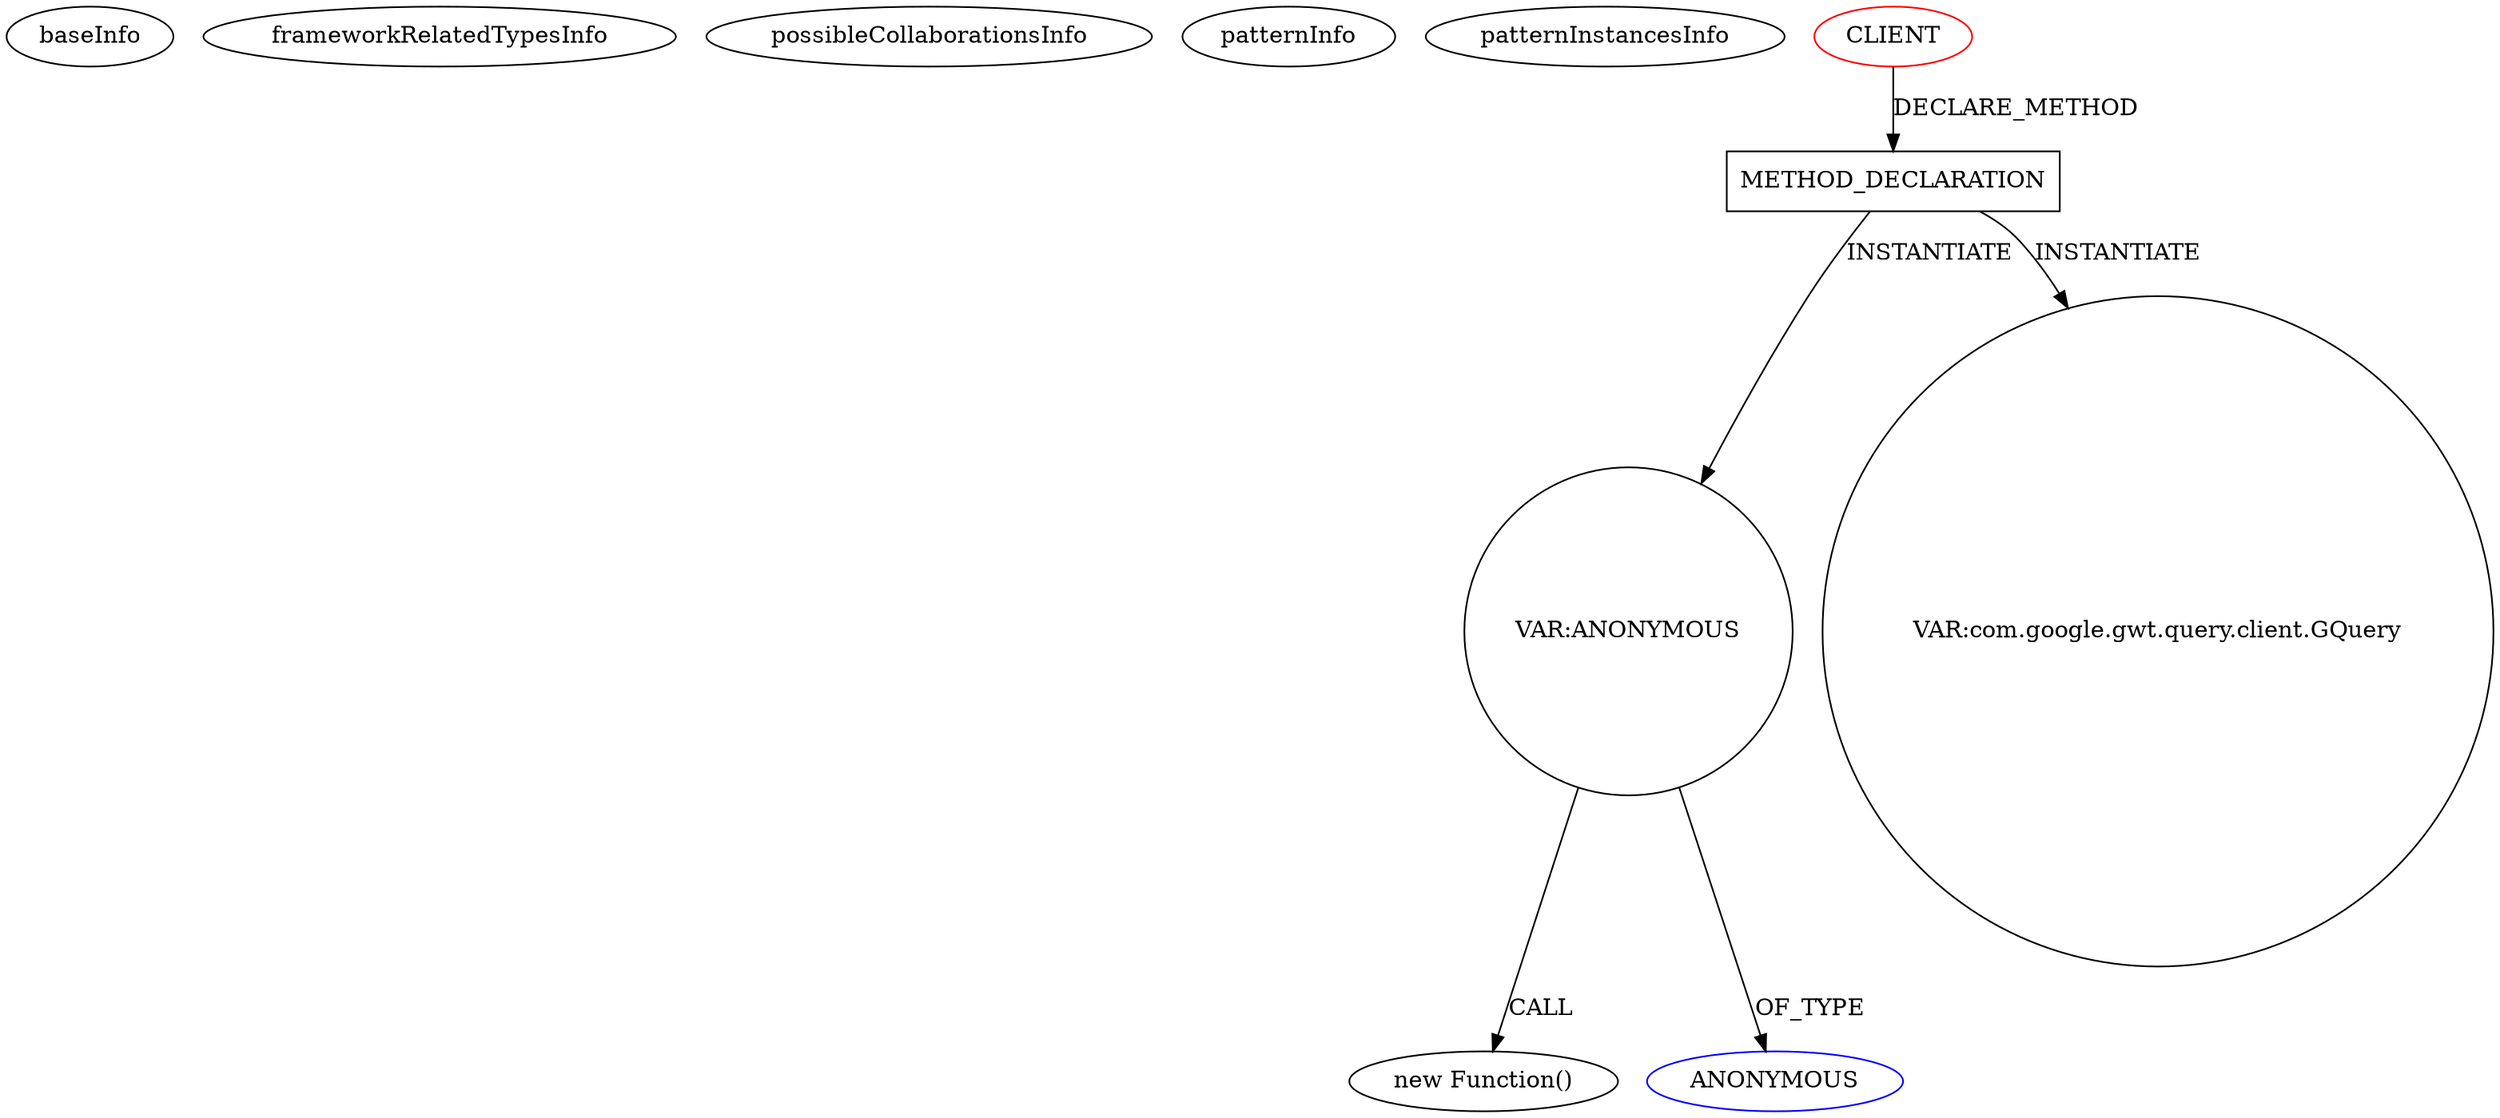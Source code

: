 digraph {
baseInfo[graphId=1837,category="pattern",isAnonymous=false,possibleRelation=false]
frameworkRelatedTypesInfo[]
possibleCollaborationsInfo[]
patternInfo[frequency=2.0,patternRootClient=0]
patternInstancesInfo[0="jDramaix-SlidingPuzzle~/jDramaix-SlidingPuzzle/SlidingPuzzle-master/src/be/dramaix/ai/slidingpuzzle/client/SlidingPuzzleApp.java~SlidingPuzzleApp~3113",1="luxferrari-AlgebrApp~/luxferrari-AlgebrApp/AlgebrApp-master/AlgebrApp/src/org/luxferrari/algebrapp/client/IncrementSlider.java~IncrementSlider~3645"]
37[label="new Function()",vertexType="CONSTRUCTOR_CALL",isFrameworkType=false]
38[label="VAR:ANONYMOUS",vertexType="VARIABLE_EXPRESION",isFrameworkType=false,shape=circle]
39[label="ANONYMOUS",vertexType="REFERENCE_ANONYMOUS_DECLARATION",isFrameworkType=false,color=blue]
18[label="METHOD_DECLARATION",vertexType="CLIENT_METHOD_DECLARATION",isFrameworkType=false,shape=box]
0[label="CLIENT",vertexType="ROOT_CLIENT_CLASS_DECLARATION",isFrameworkType=false,color=red]
55[label="VAR:com.google.gwt.query.client.GQuery",vertexType="VARIABLE_EXPRESION",isFrameworkType=false,shape=circle]
0->18[label="DECLARE_METHOD"]
18->38[label="INSTANTIATE"]
18->55[label="INSTANTIATE"]
38->37[label="CALL"]
38->39[label="OF_TYPE"]
}
